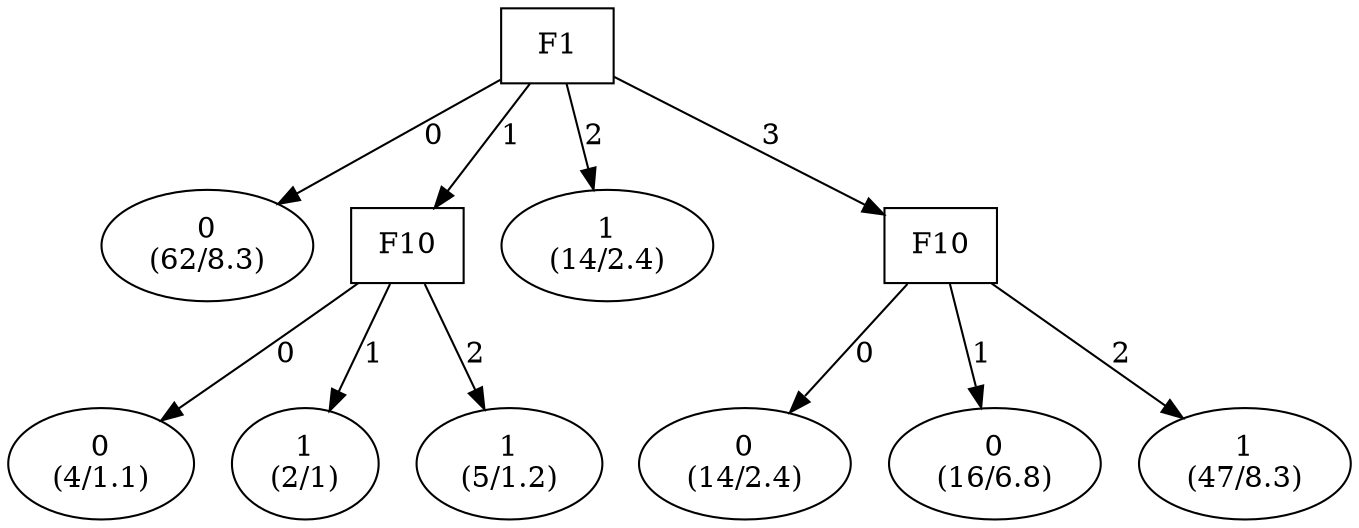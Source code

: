 digraph YaDT {
n0 [ shape=box, label="F1\n"]
n0 -> n1 [label="0"]
n1 [ shape=ellipse, label="0\n(62/8.3)"]
n0 -> n2 [label="1"]
n2 [ shape=box, label="F10\n"]
n2 -> n3 [label="0"]
n3 [ shape=ellipse, label="0\n(4/1.1)"]
n2 -> n4 [label="1"]
n4 [ shape=ellipse, label="1\n(2/1)"]
n2 -> n5 [label="2"]
n5 [ shape=ellipse, label="1\n(5/1.2)"]
n0 -> n7 [label="2"]
n7 [ shape=ellipse, label="1\n(14/2.4)"]
n0 -> n8 [label="3"]
n8 [ shape=box, label="F10\n"]
n8 -> n9 [label="0"]
n9 [ shape=ellipse, label="0\n(14/2.4)"]
n8 -> n10 [label="1"]
n10 [ shape=ellipse, label="0\n(16/6.8)"]
n8 -> n11 [label="2"]
n11 [ shape=ellipse, label="1\n(47/8.3)"]
}
